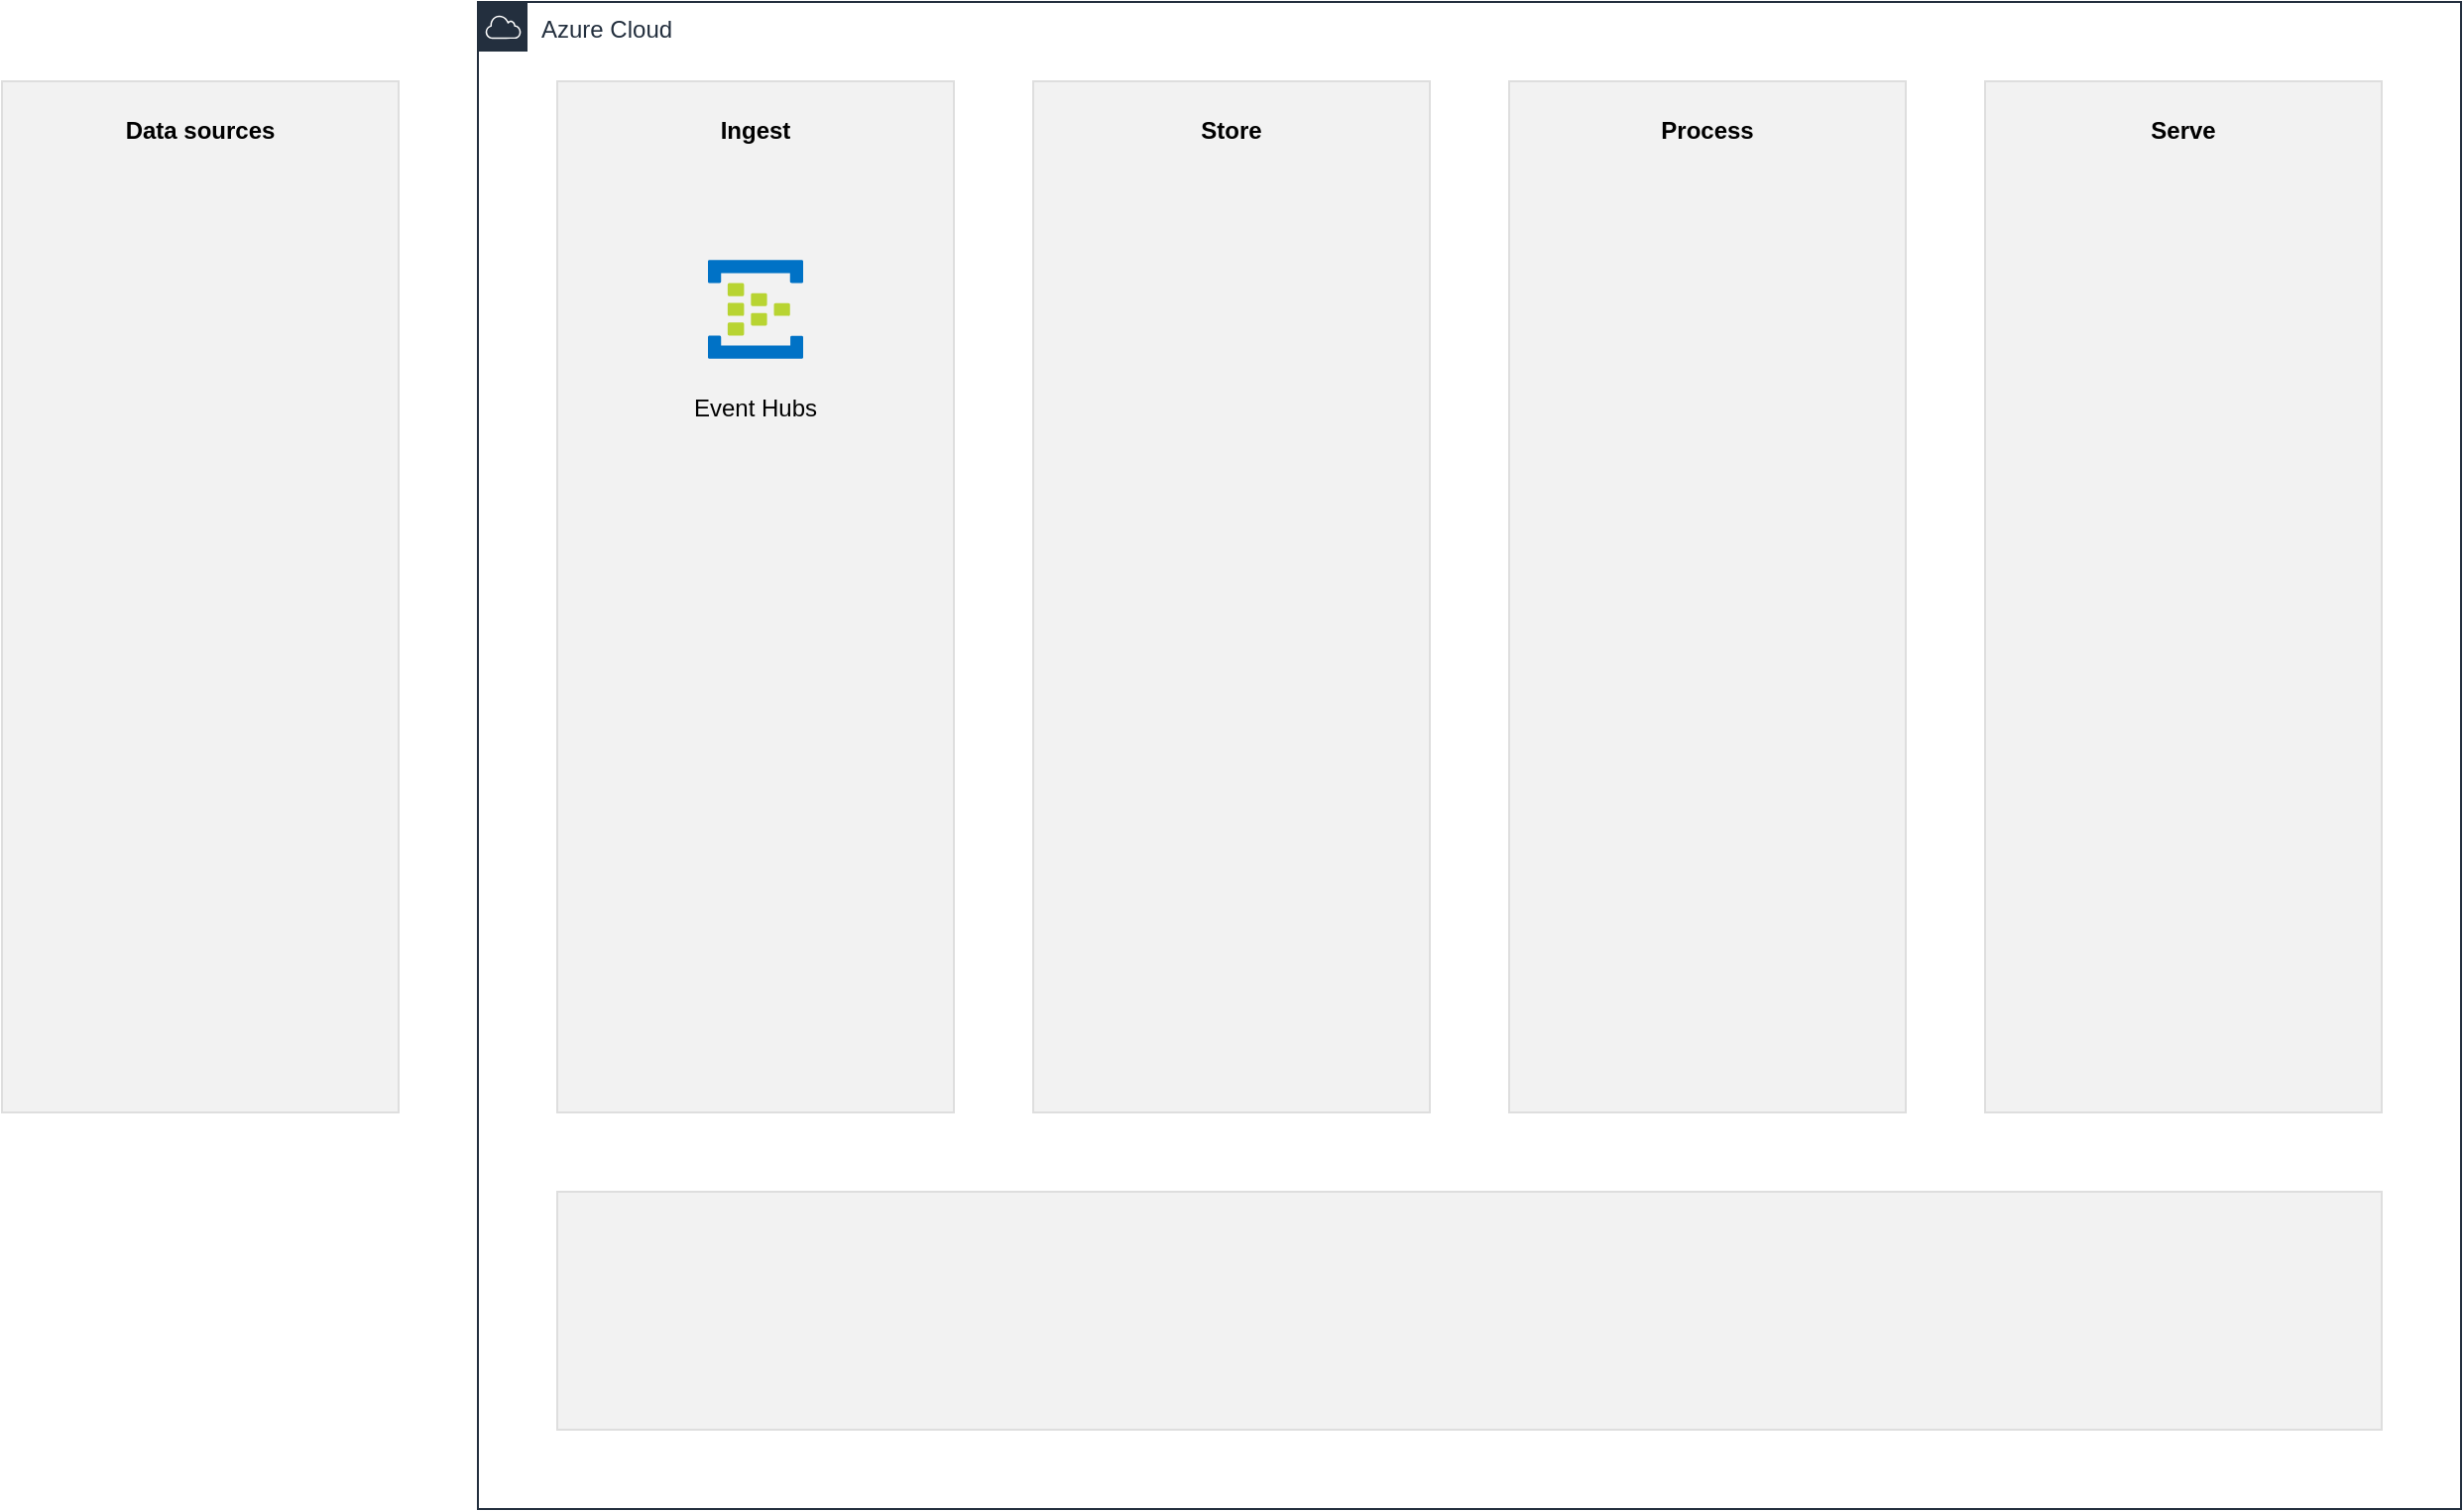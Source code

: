 <mxfile version="21.6.6" type="github">
  <diagram name="Page-1" id="vbewadXqxQKbsspDtFwr">
    <mxGraphModel dx="2876" dy="804" grid="1" gridSize="10" guides="1" tooltips="1" connect="1" arrows="1" fold="1" page="1" pageScale="1" pageWidth="850" pageHeight="1100" math="0" shadow="0">
      <root>
        <mxCell id="0" />
        <mxCell id="1" parent="0" />
        <mxCell id="VQkqaN84CaBkrBaP3wh3-1" value="Azure Cloud" style="points=[[0,0],[0.25,0],[0.5,0],[0.75,0],[1,0],[1,0.25],[1,0.5],[1,0.75],[1,1],[0.75,1],[0.5,1],[0.25,1],[0,1],[0,0.75],[0,0.5],[0,0.25]];outlineConnect=0;gradientColor=none;html=1;whiteSpace=wrap;fontSize=12;fontStyle=0;container=1;pointerEvents=0;collapsible=0;recursiveResize=0;shape=mxgraph.aws4.group;grIcon=mxgraph.aws4.group_aws_cloud;strokeColor=#232F3E;fillColor=#FFFFFF;verticalAlign=top;align=left;spacingLeft=30;fontColor=#232F3E;dashed=0;" vertex="1" parent="1">
          <mxGeometry x="120" y="200" width="1000" height="760" as="geometry" />
        </mxCell>
        <mxCell id="VQkqaN84CaBkrBaP3wh3-5" value="" style="rounded=0;labelBackgroundColor=#FFFFFF;fillColor=#F2F2F2;strokeColor=#DEDEDE;" vertex="1" parent="VQkqaN84CaBkrBaP3wh3-1">
          <mxGeometry x="40" y="600" width="920" height="120" as="geometry" />
        </mxCell>
        <mxCell id="VQkqaN84CaBkrBaP3wh3-6" value="" style="rounded=0;labelBackgroundColor=#FFFFFF;fillColor=#F2F2F2;strokeColor=#DEDEDE;" vertex="1" parent="VQkqaN84CaBkrBaP3wh3-1">
          <mxGeometry x="760" y="40" width="200" height="520" as="geometry" />
        </mxCell>
        <mxCell id="VQkqaN84CaBkrBaP3wh3-10" value="" style="rounded=0;labelBackgroundColor=#FFFFFF;fillColor=#F2F2F2;strokeColor=#DEDEDE;" vertex="1" parent="VQkqaN84CaBkrBaP3wh3-1">
          <mxGeometry x="520" y="40" width="200" height="520" as="geometry" />
        </mxCell>
        <mxCell id="VQkqaN84CaBkrBaP3wh3-13" value="" style="group" vertex="1" connectable="0" parent="VQkqaN84CaBkrBaP3wh3-1">
          <mxGeometry x="40" y="40" width="200" height="520" as="geometry" />
        </mxCell>
        <mxCell id="VQkqaN84CaBkrBaP3wh3-3" value="" style="rounded=0;labelBackgroundColor=#FFFFFF;fillColor=#F2F2F2;strokeColor=#DEDEDE;" vertex="1" parent="VQkqaN84CaBkrBaP3wh3-13">
          <mxGeometry width="200" height="520" as="geometry" />
        </mxCell>
        <mxCell id="VQkqaN84CaBkrBaP3wh3-9" value="&lt;b&gt;Ingest&lt;/b&gt;" style="text;html=1;strokeColor=none;fillColor=none;align=center;verticalAlign=middle;whiteSpace=wrap;rounded=0;" vertex="1" parent="VQkqaN84CaBkrBaP3wh3-13">
          <mxGeometry x="60" y="10" width="80" height="30" as="geometry" />
        </mxCell>
        <mxCell id="VQkqaN84CaBkrBaP3wh3-17" value="" style="image;sketch=0;aspect=fixed;html=1;points=[];align=center;fontSize=12;image=img/lib/mscae/Event_Hubs.svg;" vertex="1" parent="VQkqaN84CaBkrBaP3wh3-13">
          <mxGeometry x="76" y="90" width="48" height="50" as="geometry" />
        </mxCell>
        <mxCell id="VQkqaN84CaBkrBaP3wh3-18" value="Event Hubs" style="text;html=1;strokeColor=none;fillColor=none;align=center;verticalAlign=middle;whiteSpace=wrap;rounded=0;" vertex="1" parent="VQkqaN84CaBkrBaP3wh3-13">
          <mxGeometry x="60" y="150" width="80" height="30" as="geometry" />
        </mxCell>
        <mxCell id="VQkqaN84CaBkrBaP3wh3-14" value="" style="group" vertex="1" connectable="0" parent="VQkqaN84CaBkrBaP3wh3-1">
          <mxGeometry x="280" y="40" width="200" height="520" as="geometry" />
        </mxCell>
        <mxCell id="VQkqaN84CaBkrBaP3wh3-4" value="" style="rounded=0;labelBackgroundColor=#FFFFFF;fillColor=#F2F2F2;strokeColor=#DEDEDE;" vertex="1" parent="VQkqaN84CaBkrBaP3wh3-14">
          <mxGeometry width="200" height="520" as="geometry" />
        </mxCell>
        <mxCell id="VQkqaN84CaBkrBaP3wh3-11" value="&lt;b&gt;Store&lt;/b&gt;" style="text;html=1;strokeColor=none;fillColor=none;align=center;verticalAlign=middle;whiteSpace=wrap;rounded=0;" vertex="1" parent="VQkqaN84CaBkrBaP3wh3-14">
          <mxGeometry x="60" y="10" width="80" height="30" as="geometry" />
        </mxCell>
        <mxCell id="VQkqaN84CaBkrBaP3wh3-15" value="&lt;b&gt;Process&lt;/b&gt;" style="text;html=1;strokeColor=none;fillColor=none;align=center;verticalAlign=middle;whiteSpace=wrap;rounded=0;" vertex="1" parent="VQkqaN84CaBkrBaP3wh3-1">
          <mxGeometry x="580" y="50" width="80" height="30" as="geometry" />
        </mxCell>
        <mxCell id="VQkqaN84CaBkrBaP3wh3-16" value="&lt;b&gt;Serve&lt;/b&gt;" style="text;html=1;strokeColor=none;fillColor=none;align=center;verticalAlign=middle;whiteSpace=wrap;rounded=0;" vertex="1" parent="VQkqaN84CaBkrBaP3wh3-1">
          <mxGeometry x="820" y="50" width="80" height="30" as="geometry" />
        </mxCell>
        <mxCell id="VQkqaN84CaBkrBaP3wh3-12" value="" style="group" vertex="1" connectable="0" parent="1">
          <mxGeometry x="-120" y="240" width="200" height="520" as="geometry" />
        </mxCell>
        <mxCell id="VQkqaN84CaBkrBaP3wh3-7" value="" style="rounded=0;labelBackgroundColor=#FFFFFF;fillColor=#F2F2F2;strokeColor=#DEDEDE;" vertex="1" parent="VQkqaN84CaBkrBaP3wh3-12">
          <mxGeometry width="200" height="520" as="geometry" />
        </mxCell>
        <mxCell id="VQkqaN84CaBkrBaP3wh3-8" value="&lt;b&gt;Data sources&lt;/b&gt;" style="text;html=1;strokeColor=none;fillColor=none;align=center;verticalAlign=middle;whiteSpace=wrap;rounded=0;" vertex="1" parent="VQkqaN84CaBkrBaP3wh3-12">
          <mxGeometry x="60" y="10" width="80" height="30" as="geometry" />
        </mxCell>
      </root>
    </mxGraphModel>
  </diagram>
</mxfile>
